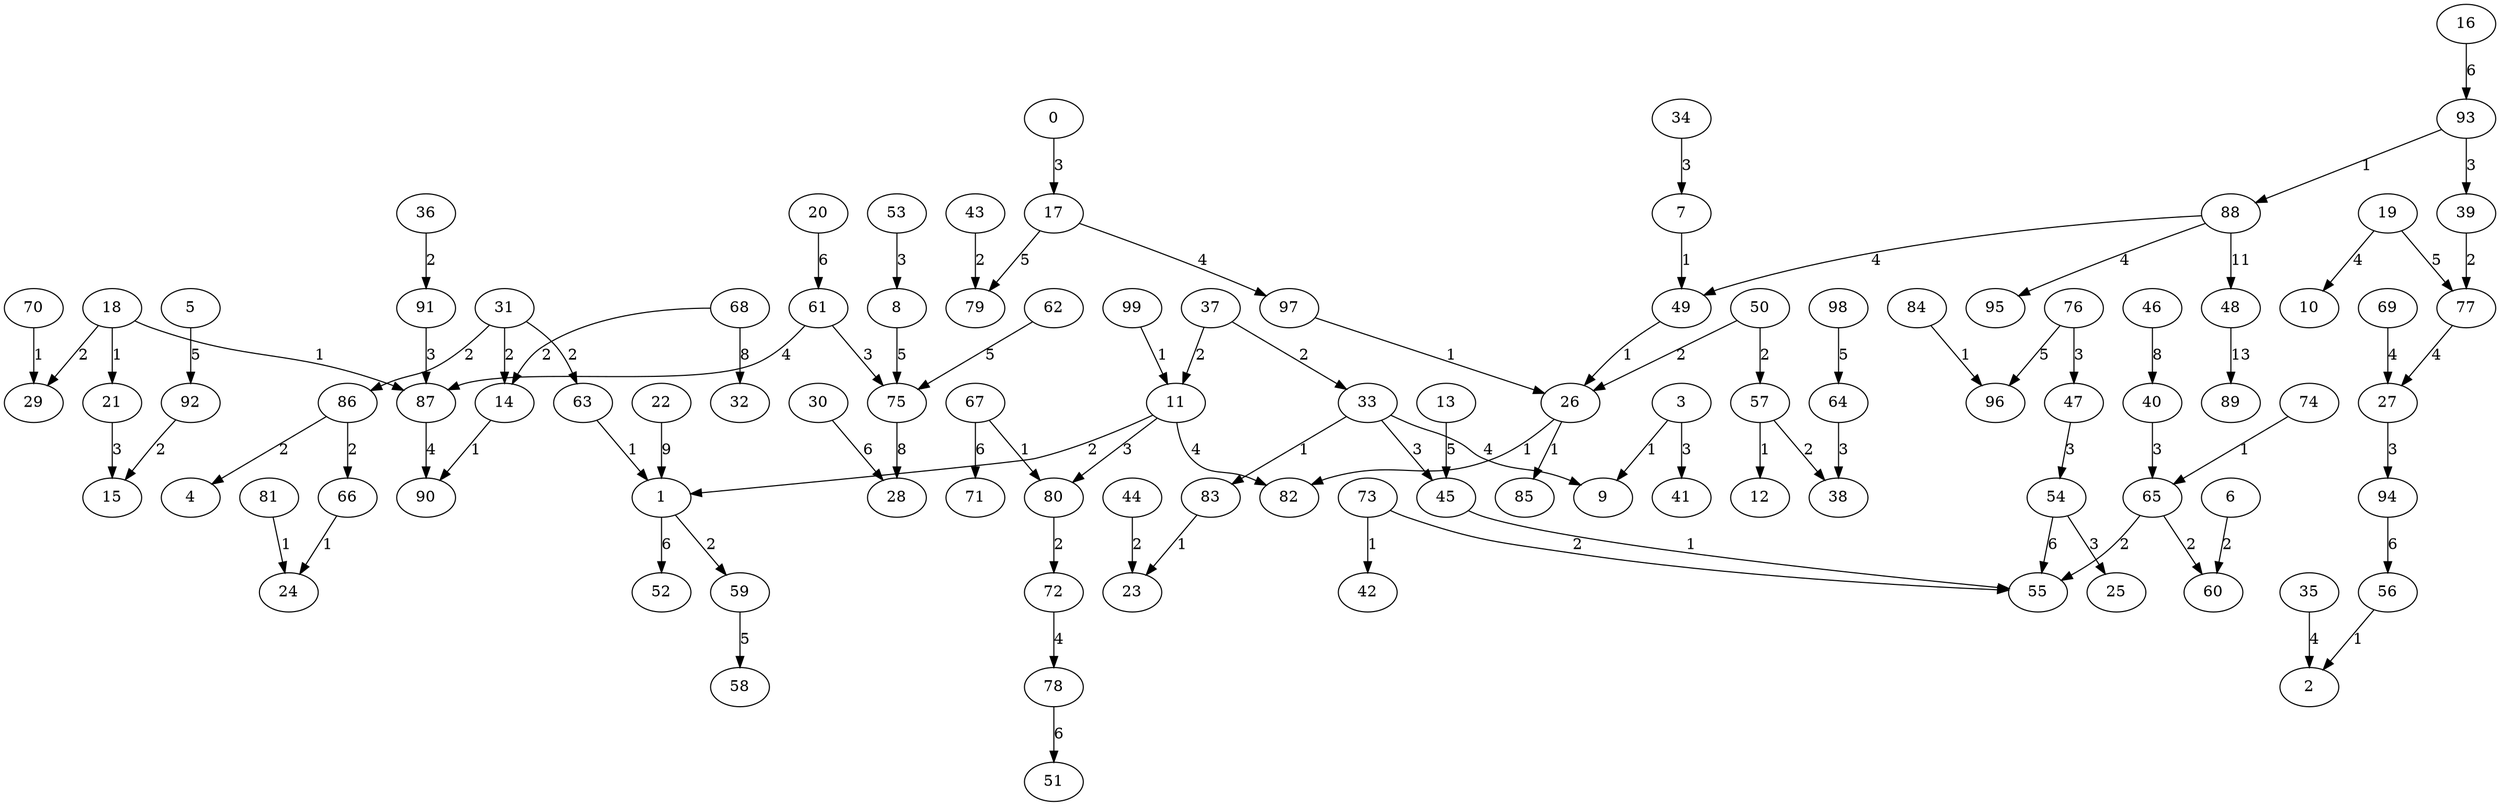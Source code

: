 digraph grafoGilbert_n_100_p_10_KruskalD {
0;
1;
2;
3;
4;
5;
6;
7;
8;
9;
10;
11;
12;
13;
14;
15;
16;
17;
18;
19;
20;
21;
22;
23;
24;
25;
26;
27;
28;
29;
30;
31;
32;
33;
34;
35;
36;
37;
38;
39;
40;
41;
42;
43;
44;
45;
46;
47;
48;
49;
50;
51;
52;
53;
54;
55;
56;
57;
58;
59;
60;
61;
62;
63;
64;
65;
66;
67;
68;
69;
70;
71;
72;
73;
74;
75;
76;
77;
78;
79;
80;
81;
82;
83;
84;
85;
86;
87;
88;
89;
90;
91;
92;
93;
94;
95;
96;
97;
98;
99;
3 -> 9[label=1 weight=1];
18 -> 21[label=1 weight=1];
49 -> 26[label=1 weight=1];
97 -> 26[label=1 weight=1];
99 -> 11[label=1 weight=1];
18 -> 87[label=1 weight=1];
45 -> 55[label=1 weight=1];
93 -> 88[label=1 weight=1];
83 -> 23[label=1 weight=1];
84 -> 96[label=1 weight=1];
7 -> 49[label=1 weight=1];
33 -> 83[label=1 weight=1];
81 -> 24[label=1 weight=1];
67 -> 80[label=1 weight=1];
73 -> 42[label=1 weight=1];
74 -> 65[label=1 weight=1];
70 -> 29[label=1 weight=1];
14 -> 90[label=1 weight=1];
63 -> 1[label=1 weight=1];
66 -> 24[label=1 weight=1];
26 -> 82[label=1 weight=1];
26 -> 85[label=1 weight=1];
57 -> 12[label=1 weight=1];
56 -> 2[label=1 weight=1];
50 -> 57[label=2 weight=2];
50 -> 26[label=2 weight=2];
6 -> 60[label=2 weight=2];
92 -> 15[label=2 weight=2];
43 -> 79[label=2 weight=2];
44 -> 23[label=2 weight=2];
86 -> 4[label=2 weight=2];
86 -> 66[label=2 weight=2];
1 -> 59[label=2 weight=2];
18 -> 29[label=2 weight=2];
11 -> 1[label=2 weight=2];
36 -> 91[label=2 weight=2];
39 -> 77[label=2 weight=2];
80 -> 72[label=2 weight=2];
37 -> 11[label=2 weight=2];
37 -> 33[label=2 weight=2];
73 -> 55[label=2 weight=2];
68 -> 14[label=2 weight=2];
31 -> 63[label=2 weight=2];
31 -> 86[label=2 weight=2];
65 -> 55[label=2 weight=2];
65 -> 60[label=2 weight=2];
31 -> 14[label=2 weight=2];
57 -> 38[label=2 weight=2];
53 -> 8[label=3 weight=3];
54 -> 25[label=3 weight=3];
47 -> 54[label=3 weight=3];
93 -> 39[label=3 weight=3];
21 -> 15[label=3 weight=3];
91 -> 87[label=3 weight=3];
11 -> 80[label=3 weight=3];
40 -> 65[label=3 weight=3];
76 -> 47[label=3 weight=3];
33 -> 45[label=3 weight=3];
34 -> 7[label=3 weight=3];
0 -> 17[label=3 weight=3];
64 -> 38[label=3 weight=3];
27 -> 94[label=3 weight=3];
61 -> 75[label=3 weight=3];
3 -> 41[label=3 weight=3];
11 -> 82[label=4 weight=4];
88 -> 49[label=4 weight=4];
88 -> 95[label=4 weight=4];
87 -> 90[label=4 weight=4];
19 -> 10[label=4 weight=4];
77 -> 27[label=4 weight=4];
17 -> 97[label=4 weight=4];
72 -> 78[label=4 weight=4];
35 -> 2[label=4 weight=4];
69 -> 27[label=4 weight=4];
33 -> 9[label=4 weight=4];
61 -> 87[label=4 weight=4];
98 -> 64[label=5 weight=5];
19 -> 77[label=5 weight=5];
5 -> 92[label=5 weight=5];
17 -> 79[label=5 weight=5];
76 -> 96[label=5 weight=5];
8 -> 75[label=5 weight=5];
62 -> 75[label=5 weight=5];
59 -> 58[label=5 weight=5];
13 -> 45[label=5 weight=5];
94 -> 56[label=6 weight=6];
20 -> 61[label=6 weight=6];
16 -> 93[label=6 weight=6];
78 -> 51[label=6 weight=6];
67 -> 71[label=6 weight=6];
1 -> 52[label=6 weight=6];
30 -> 28[label=6 weight=6];
54 -> 55[label=6 weight=6];
46 -> 40[label=8 weight=8];
75 -> 28[label=8 weight=8];
68 -> 32[label=8 weight=8];
22 -> 1[label=9 weight=9];
88 -> 48[label=11 weight=11];
48 -> 89[label=13 weight=13];
}